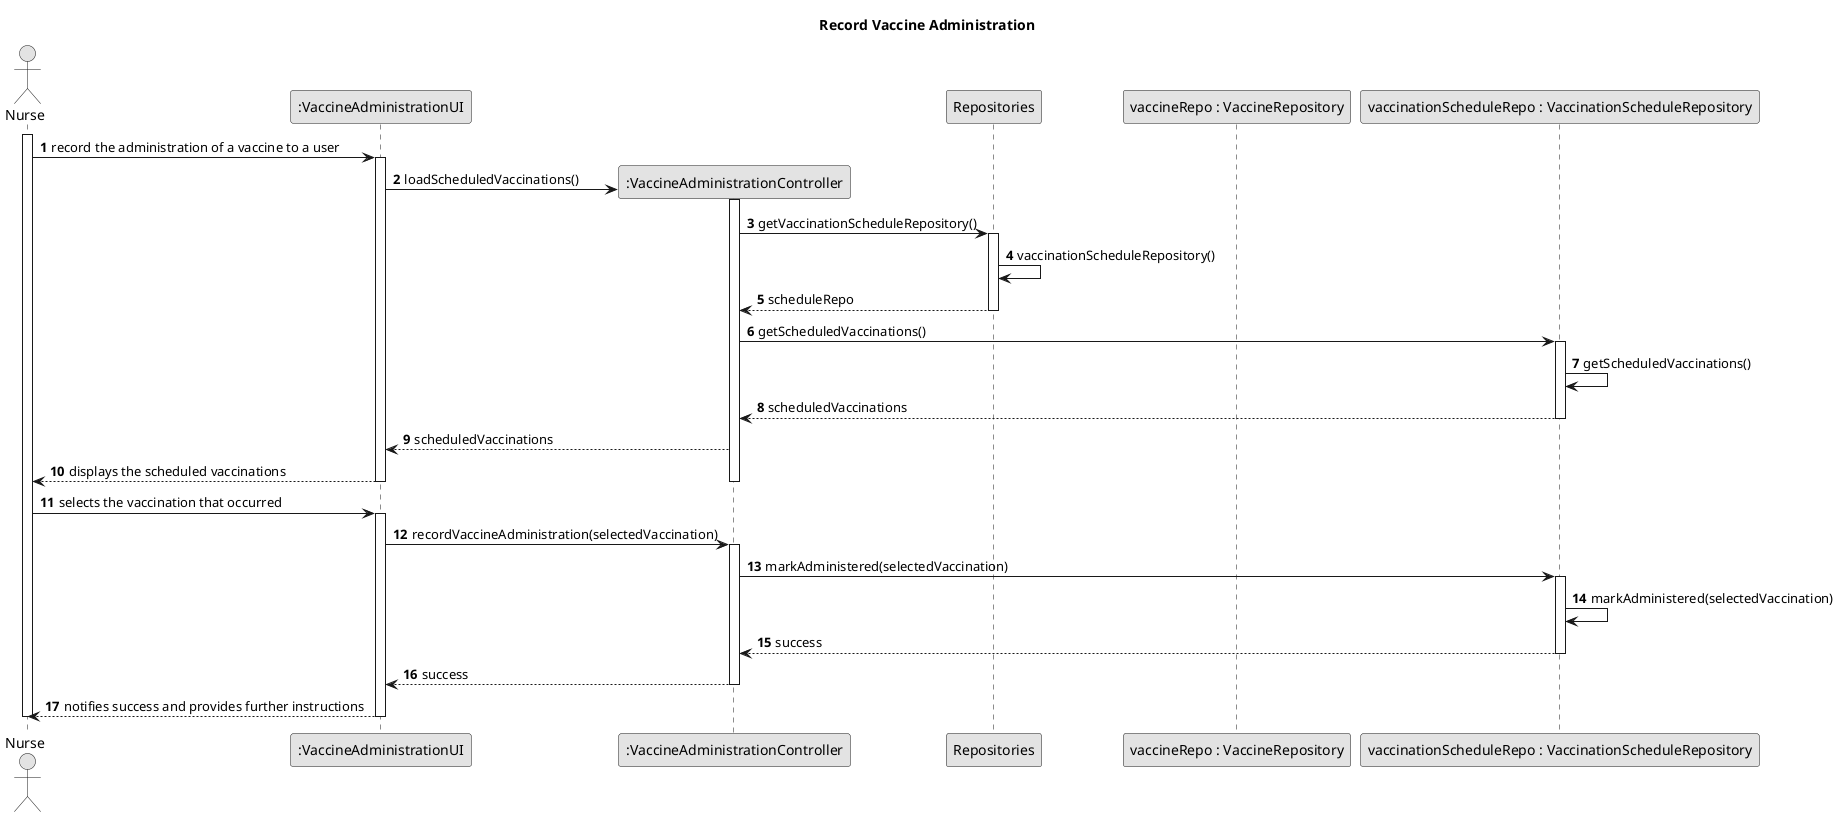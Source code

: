 @startuml
skinparam monochrome true
skinparam packageStyle rectangle
skinparam shadowing false

title Record Vaccine Administration

autonumber

actor Nurse
participant ":VaccineAdministrationUI" as ui
participant ":VaccineAdministrationController" as ctrl
participant Repositories
participant "vaccineRepo : VaccineRepository" as vaccineRepo
participant "vaccinationScheduleRepo : VaccinationScheduleRepository" as scheduleRepo

activate Nurse

    Nurse -> ui : record the administration of a vaccine to a user
    activate ui
        ui -> ctrl** : loadScheduledVaccinations()
        activate ctrl
            ctrl -> Repositories : getVaccinationScheduleRepository()
            activate Repositories
                Repositories -> Repositories : vaccinationScheduleRepository()
                Repositories --> ctrl : scheduleRepo
            deactivate Repositories
            ctrl -> scheduleRepo : getScheduledVaccinations()
            activate scheduleRepo
                scheduleRepo -> scheduleRepo : getScheduledVaccinations()
                scheduleRepo --> ctrl : scheduledVaccinations
            deactivate scheduleRepo
            ctrl --> ui : scheduledVaccinations
            ui --> Nurse : displays the scheduled vaccinations
        deactivate ctrl
    deactivate ui

    Nurse -> ui : selects the vaccination that occurred
    activate ui
        ui -> ctrl : recordVaccineAdministration(selectedVaccination)
        activate ctrl
            ctrl -> scheduleRepo : markAdministered(selectedVaccination)
            activate scheduleRepo
                scheduleRepo -> scheduleRepo : markAdministered(selectedVaccination)
                scheduleRepo --> ctrl : success
            deactivate scheduleRepo
            ctrl --> ui : success
        deactivate ctrl
        ui --> Nurse : notifies success and provides further instructions
    deactivate ui

deactivate Nurse

@enduml
